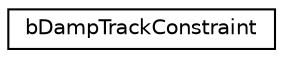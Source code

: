 digraph G
{
  edge [fontname="Helvetica",fontsize="10",labelfontname="Helvetica",labelfontsize="10"];
  node [fontname="Helvetica",fontsize="10",shape=record];
  rankdir=LR;
  Node1 [label="bDampTrackConstraint",height=0.2,width=0.4,color="black", fillcolor="white", style="filled",URL="$da/db6/structbDampTrackConstraint.html"];
}
